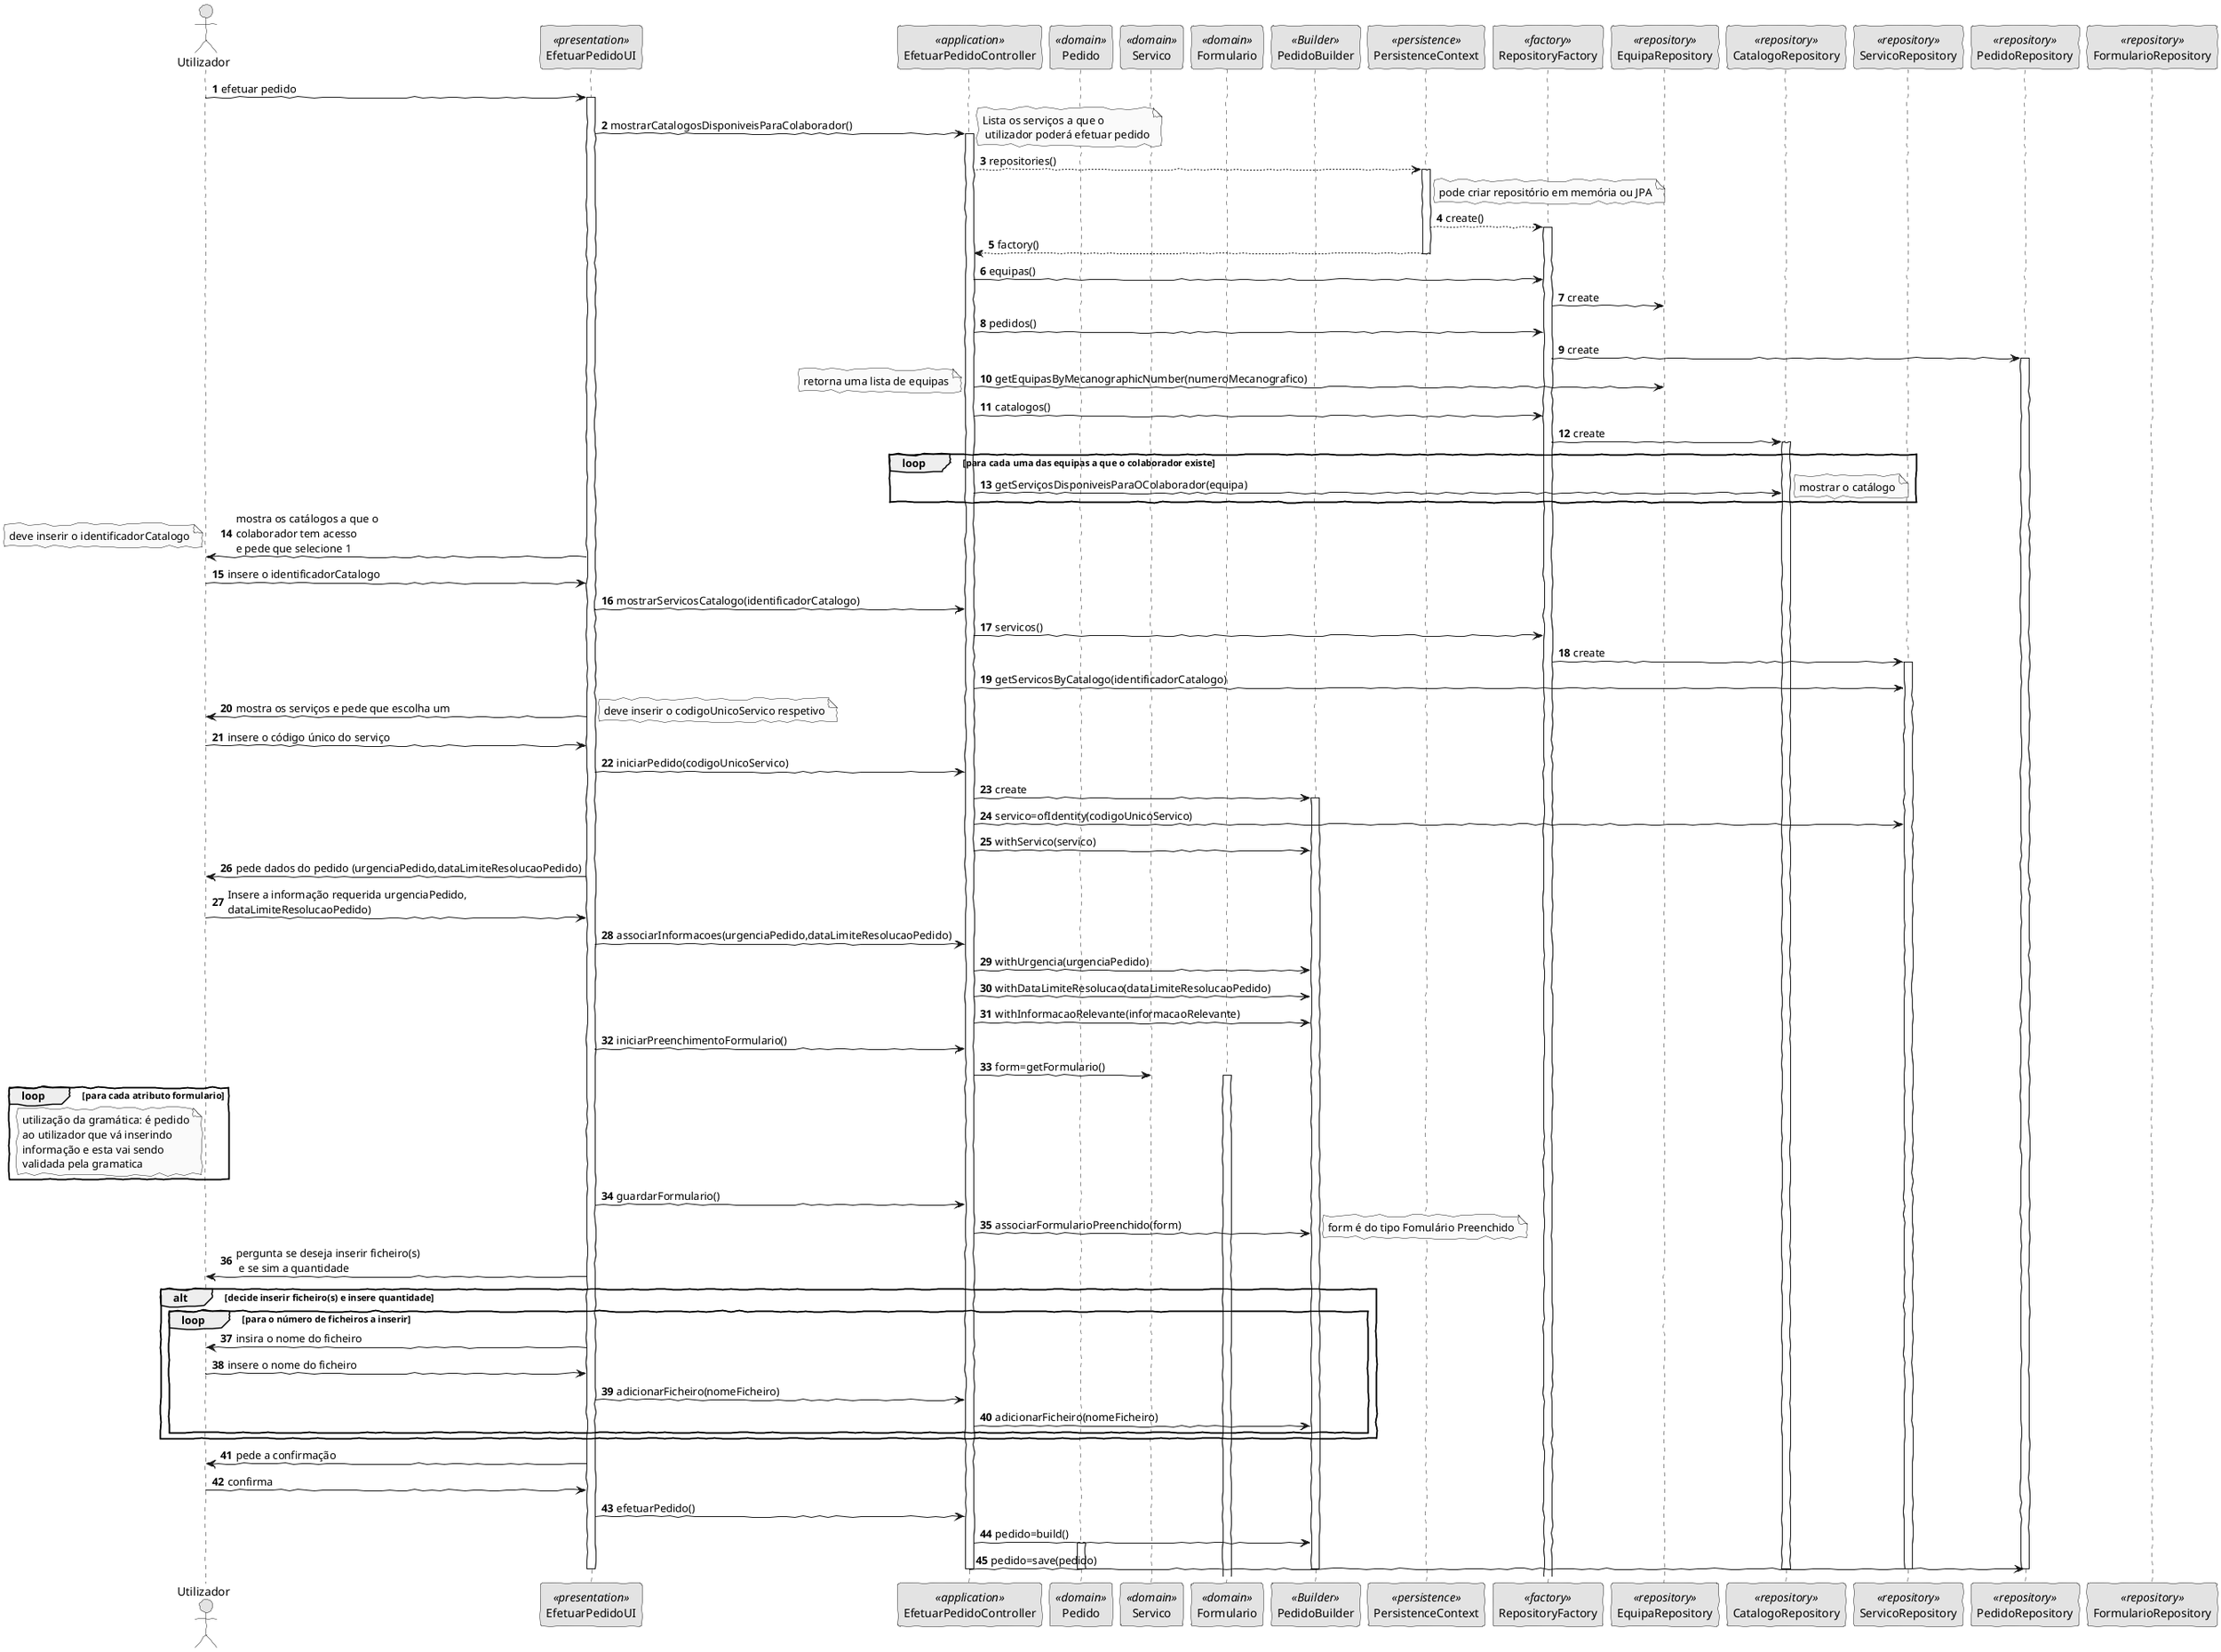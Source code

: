 @startuml

'http://plantuml.com/skinparam.html
skinparam handwritten true
skinparam monochrome true
skinparam packageStyle rect
skinparam defaultFontName FG Virgil
skinparam shadowing false
autonumber

'ACTOR'
actor Utilizador as U

'PRESENTATION'
participant EfetuarPedidoUI as UI <<presentation>>

'APPLICATION'
participant EfetuarPedidoController as Controller <<application>>

'DOMAIN'
participant Pedido as Pedido <<domain>>
participant Servico as S <<domain>>
participant Formulario as F <<domain>>

'Builder'
participant PedidoBuilder as PedidoB <<Builder>>

'PERSISTENCE'
participant PersistenceContext as Persistence <<persistence>>
participant RepositoryFactory as Factory <<factory>>

'Repository'
participant EquipaRepository as EREP <<repository>>
participant CatalogoRepository as CREP <<repository>>
participant ServicoRepository as SREP <<repository>>
participant PedidoRepository as PREPO <<repository>>
participant FormularioRepository as FREPO <<repository>>

U->UI: efetuar pedido
activate UI
UI->Controller: mostrarCatalogosDisponiveisParaColaborador()

activate Controller
note right: Lista os serviços a que o\n utilizador poderá efetuar pedido

Controller --> Persistence: repositories()
        activate Persistence
            note right of Persistence: pode criar repositório em memória ou JPA
            Persistence --> Factory: create()
            activate Factory
            Persistence --> Controller: factory()
        deactivate Persistence

Controller->Factory:equipas()
Factory->EREP:create
Controller->Factory:pedidos()
Factory->PREPO:create
activate PREPO
Controller->EREP:getEquipasByMecanographicNumber(numeroMecanografico)


note left: retorna uma lista de equipas
Controller->Factory:catalogos()
Factory->CREP:create
activate CREP

    loop para cada uma das equipas a que o colaborador existe
        Controller->CREP:getServiçosDisponiveisParaOColaborador(equipa)
        note right: mostrar o catálogo
    end loop

UI->U:mostra os catálogos a que o\ncolaborador tem acesso\ne pede que selecione 1

note left: deve inserir o identificadorCatalogo

U->UI: insere o identificadorCatalogo

UI->Controller: mostrarServicosCatalogo(identificadorCatalogo)
Controller->Factory:servicos()
Factory->SREP:create
activate SREP

Controller->SREP: getServicosByCatalogo(identificadorCatalogo)

UI->U: mostra os serviços e pede que escolha um

note right:deve inserir o codigoUnicoServico respetivo

U->UI: insere o código único do serviço

UI->Controller:iniciarPedido(codigoUnicoServico)

Controller->PedidoB:create

activate PedidoB

Controller->SREP:servico=ofIdentity(codigoUnicoServico)

Controller->PedidoB:withServico(servico)

UI->U: pede dados do pedido (urgenciaPedido,dataLimiteResolucaoPedido)

U->UI: Insere a informação requerida urgenciaPedido,\ndataLimiteResolucaoPedido)

UI->Controller: associarInformacoes(urgenciaPedido,dataLimiteResolucaoPedido)

Controller->PedidoB: withUrgencia(urgenciaPedido)
Controller->PedidoB: withDataLimiteResolucao(dataLimiteResolucaoPedido)
Controller->PedidoB: withInformacaoRelevante(informacaoRelevante)

UI->Controller:iniciarPreenchimentoFormulario()
Controller->S:form=getFormulario()
activate F


    loop para cada atributo formulario

note left of U: utilização da gramática: é pedido\nao utilizador que vá inserindo\ninformação e esta vai sendo\nvalidada pela gramatica
    end loop


UI->Controller:guardarFormulario()
Controller->PedidoB:associarFormularioPreenchido(form)
    note right: form é do tipo Fomulário Preenchido

UI->U: pergunta se deseja inserir ficheiro(s)\n e se sim a quantidade

alt decide inserir ficheiro(s) e insere quantidade

    loop para o número de ficheiros a inserir

    UI->U: insira o nome do ficheiro

    U->UI: insere o nome do ficheiro

    UI->Controller:adicionarFicheiro(nomeFicheiro)

    Controller->PedidoB:adicionarFicheiro(nomeFicheiro)
    end loop

end

UI->U:pede a confirmação

U->UI:confirma

UI->Controller:efetuarPedido()

Controller->PedidoB:pedido=build()
activate Pedido

Controller->PREPO:pedido=save(pedido)

deactivate EREP

deactivate CREP

deactivate SREP

deactivate PREPO

deactivate Pedido

deactivate PedidoB

deactivate Controller

deactivate UI

@enduml